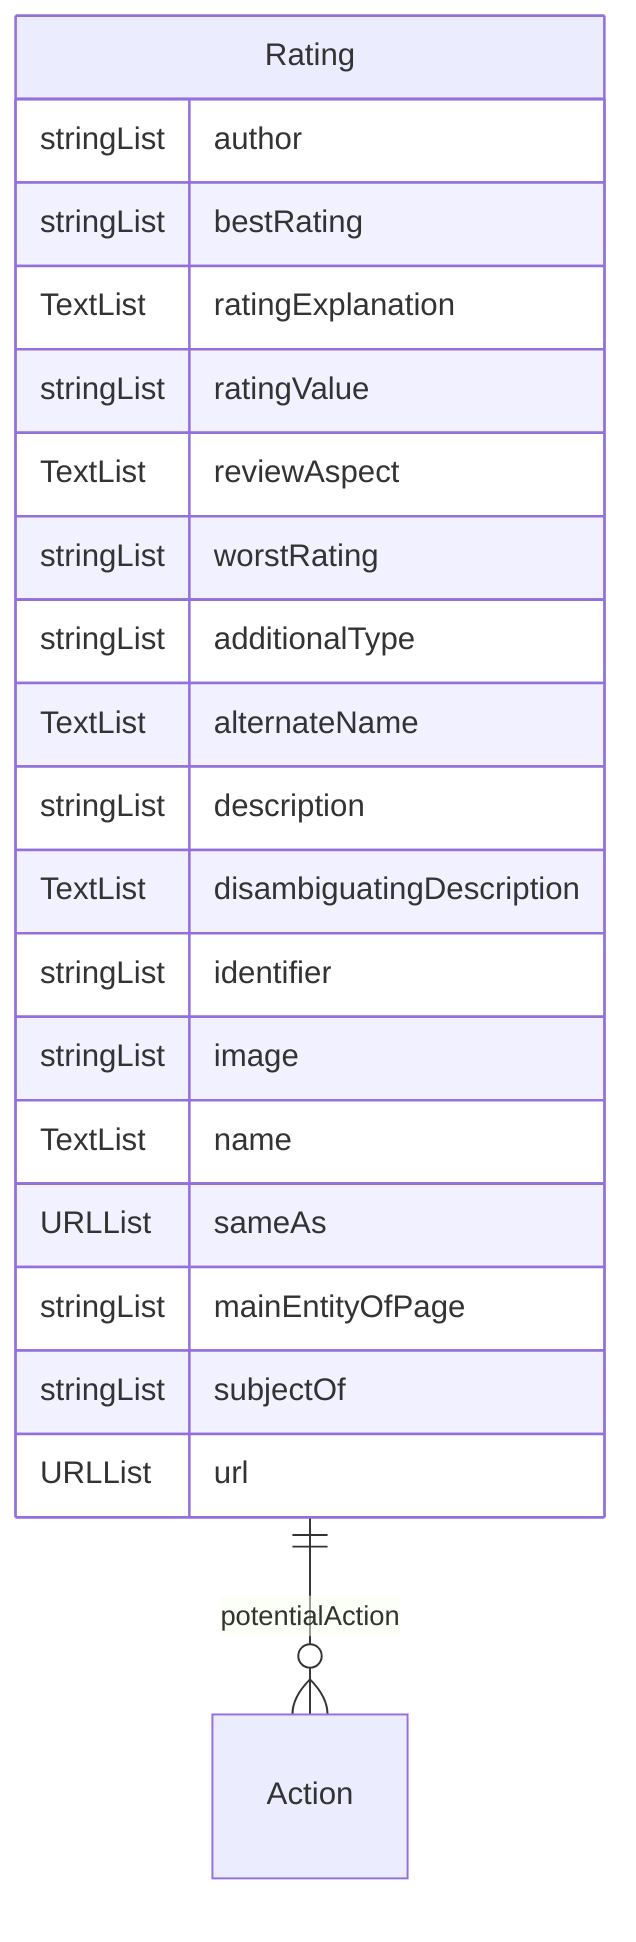 erDiagram
Rating {
    stringList author  
    stringList bestRating  
    TextList ratingExplanation  
    stringList ratingValue  
    TextList reviewAspect  
    stringList worstRating  
    stringList additionalType  
    TextList alternateName  
    stringList description  
    TextList disambiguatingDescription  
    stringList identifier  
    stringList image  
    TextList name  
    URLList sameAs  
    stringList mainEntityOfPage  
    stringList subjectOf  
    URLList url  
}

Rating ||--}o Action : "potentialAction"